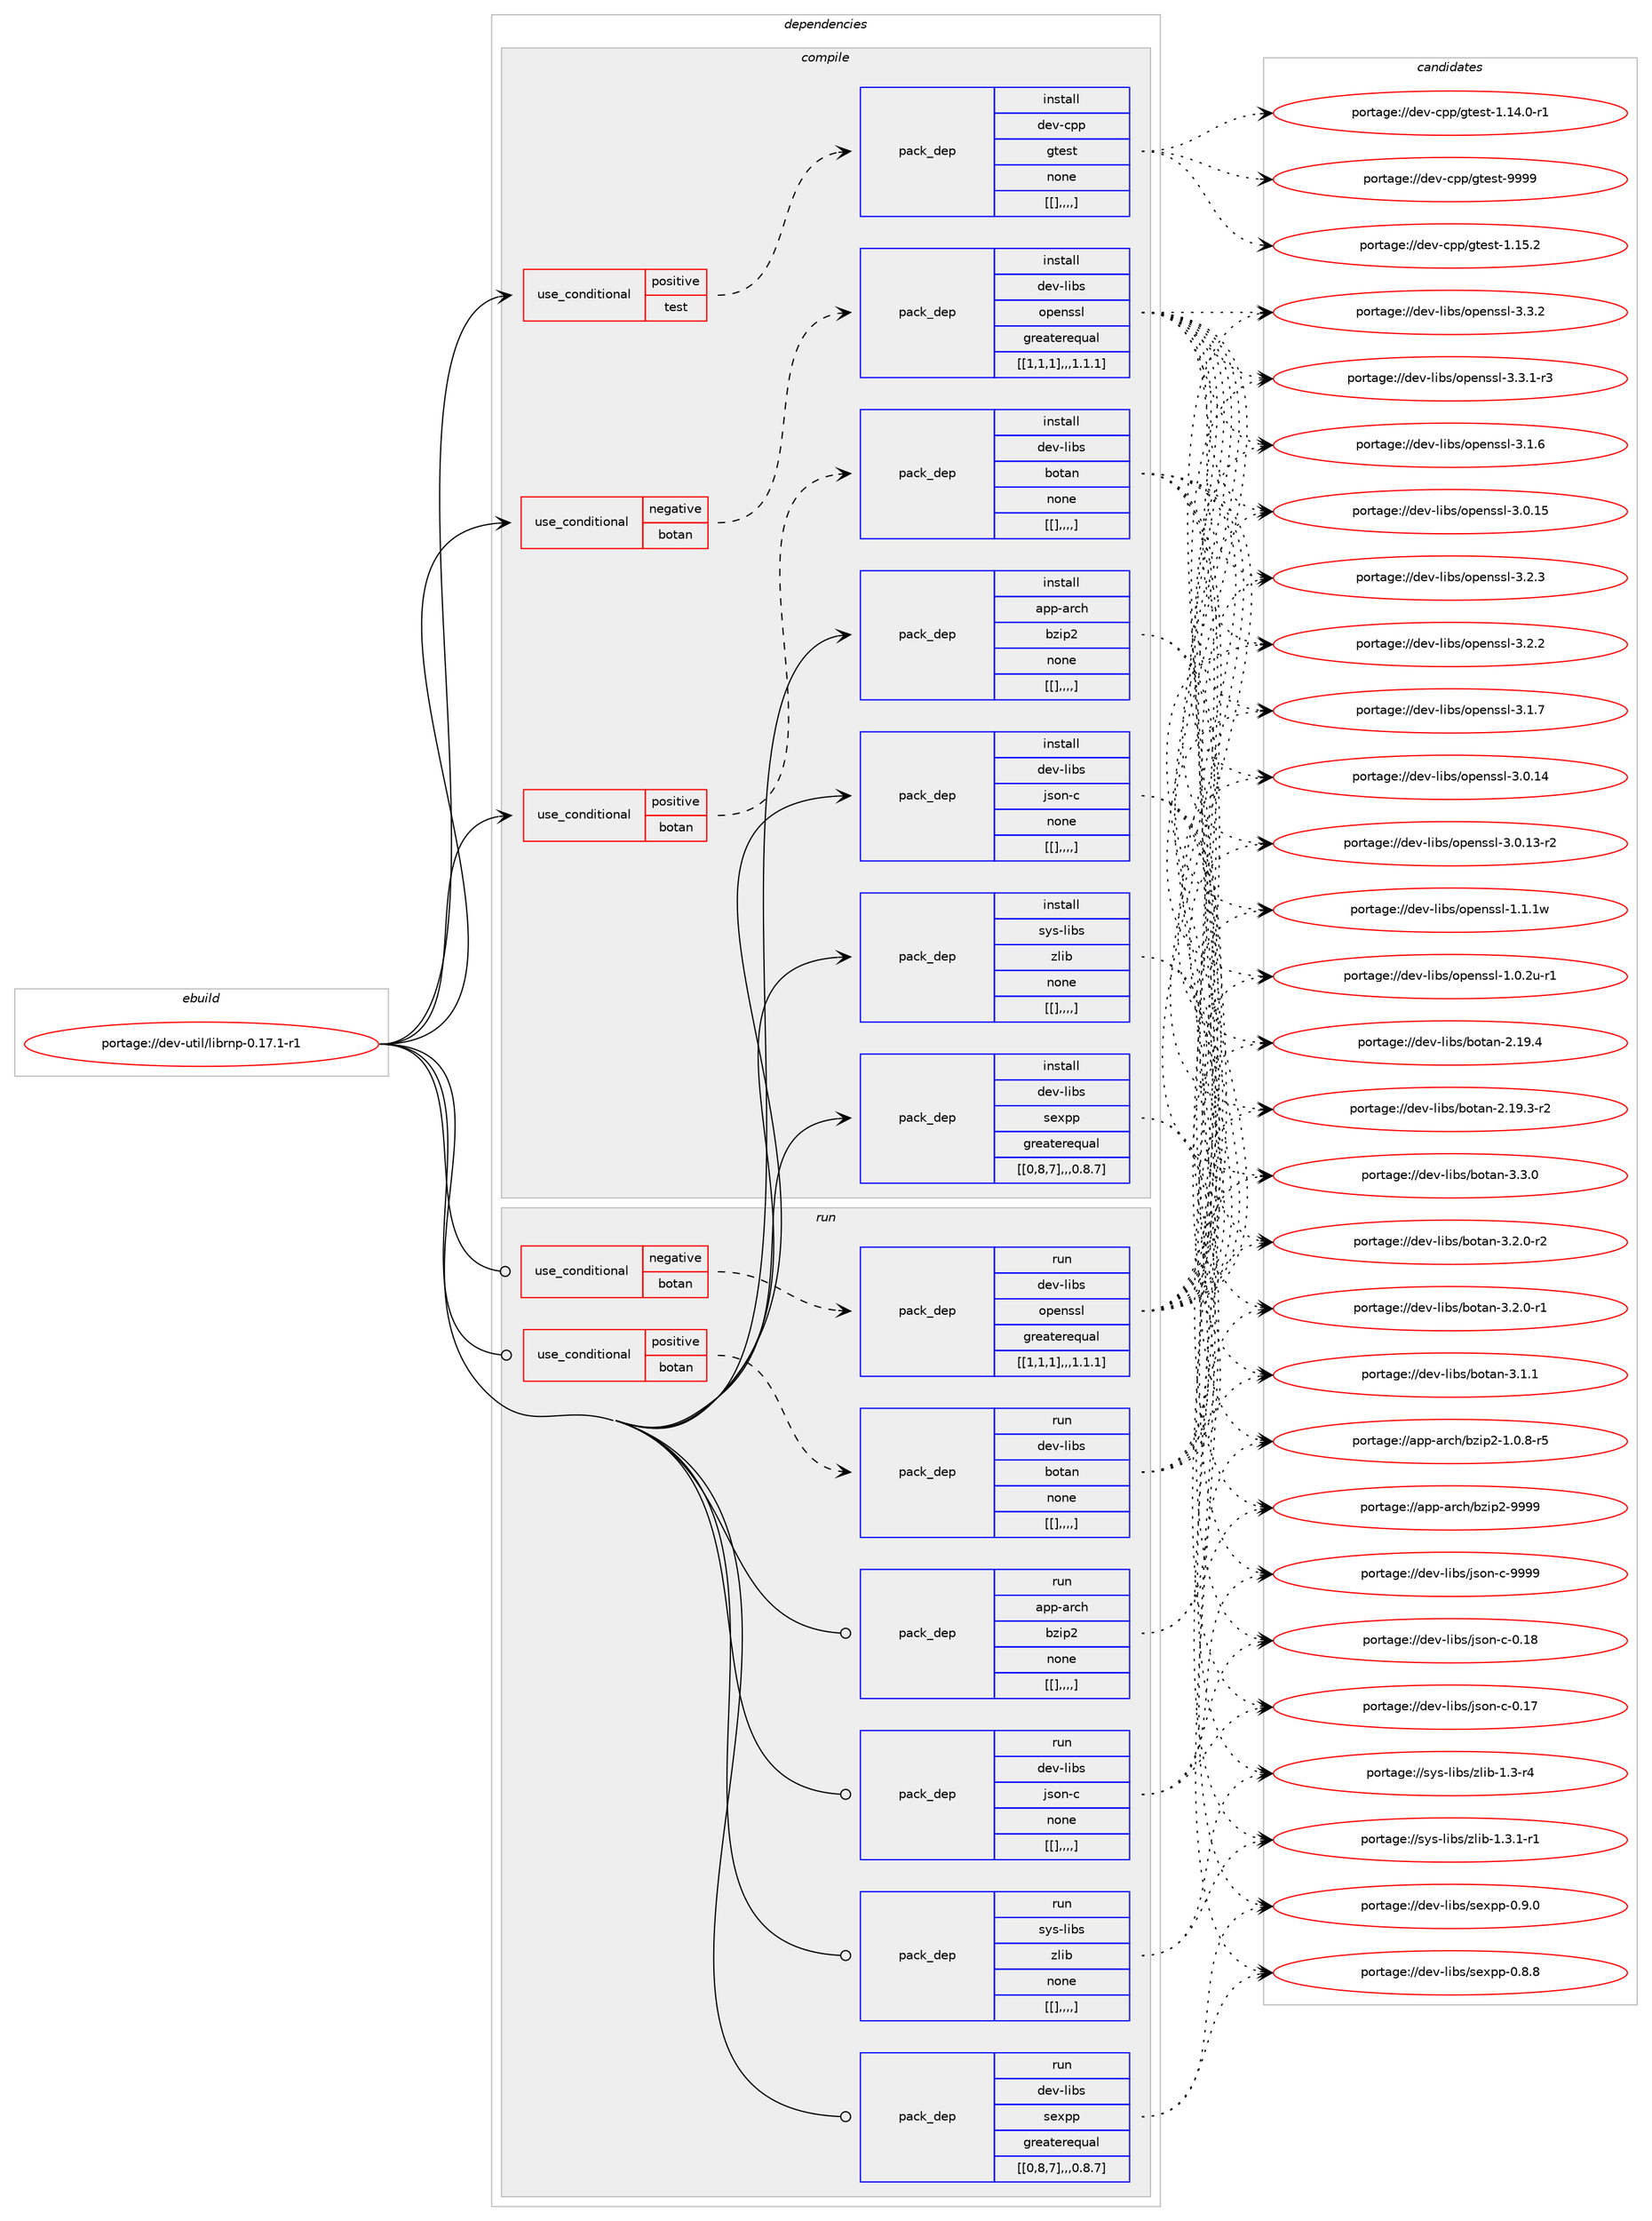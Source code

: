 digraph prolog {

# *************
# Graph options
# *************

newrank=true;
concentrate=true;
compound=true;
graph [rankdir=LR,fontname=Helvetica,fontsize=10,ranksep=1.5];#, ranksep=2.5, nodesep=0.2];
edge  [arrowhead=vee];
node  [fontname=Helvetica,fontsize=10];

# **********
# The ebuild
# **********

subgraph cluster_leftcol {
color=gray;
label=<<i>ebuild</i>>;
id [label="portage://dev-util/librnp-0.17.1-r1", color=red, width=4, href="../dev-util/librnp-0.17.1-r1.svg"];
}

# ****************
# The dependencies
# ****************

subgraph cluster_midcol {
color=gray;
label=<<i>dependencies</i>>;
subgraph cluster_compile {
fillcolor="#eeeeee";
style=filled;
label=<<i>compile</i>>;
subgraph cond65611 {
dependency228343 [label=<<TABLE BORDER="0" CELLBORDER="1" CELLSPACING="0" CELLPADDING="4"><TR><TD ROWSPAN="3" CELLPADDING="10">use_conditional</TD></TR><TR><TD>negative</TD></TR><TR><TD>botan</TD></TR></TABLE>>, shape=none, color=red];
subgraph pack161219 {
dependency228418 [label=<<TABLE BORDER="0" CELLBORDER="1" CELLSPACING="0" CELLPADDING="4" WIDTH="220"><TR><TD ROWSPAN="6" CELLPADDING="30">pack_dep</TD></TR><TR><TD WIDTH="110">install</TD></TR><TR><TD>dev-libs</TD></TR><TR><TD>openssl</TD></TR><TR><TD>greaterequal</TD></TR><TR><TD>[[1,1,1],,,1.1.1]</TD></TR></TABLE>>, shape=none, color=blue];
}
dependency228343:e -> dependency228418:w [weight=20,style="dashed",arrowhead="vee"];
}
id:e -> dependency228343:w [weight=20,style="solid",arrowhead="vee"];
subgraph cond65631 {
dependency228472 [label=<<TABLE BORDER="0" CELLBORDER="1" CELLSPACING="0" CELLPADDING="4"><TR><TD ROWSPAN="3" CELLPADDING="10">use_conditional</TD></TR><TR><TD>positive</TD></TR><TR><TD>botan</TD></TR></TABLE>>, shape=none, color=red];
subgraph pack161361 {
dependency228557 [label=<<TABLE BORDER="0" CELLBORDER="1" CELLSPACING="0" CELLPADDING="4" WIDTH="220"><TR><TD ROWSPAN="6" CELLPADDING="30">pack_dep</TD></TR><TR><TD WIDTH="110">install</TD></TR><TR><TD>dev-libs</TD></TR><TR><TD>botan</TD></TR><TR><TD>none</TD></TR><TR><TD>[[],,,,]</TD></TR></TABLE>>, shape=none, color=blue];
}
dependency228472:e -> dependency228557:w [weight=20,style="dashed",arrowhead="vee"];
}
id:e -> dependency228472:w [weight=20,style="solid",arrowhead="vee"];
subgraph cond65669 {
dependency228602 [label=<<TABLE BORDER="0" CELLBORDER="1" CELLSPACING="0" CELLPADDING="4"><TR><TD ROWSPAN="3" CELLPADDING="10">use_conditional</TD></TR><TR><TD>positive</TD></TR><TR><TD>test</TD></TR></TABLE>>, shape=none, color=red];
subgraph pack161415 {
dependency228630 [label=<<TABLE BORDER="0" CELLBORDER="1" CELLSPACING="0" CELLPADDING="4" WIDTH="220"><TR><TD ROWSPAN="6" CELLPADDING="30">pack_dep</TD></TR><TR><TD WIDTH="110">install</TD></TR><TR><TD>dev-cpp</TD></TR><TR><TD>gtest</TD></TR><TR><TD>none</TD></TR><TR><TD>[[],,,,]</TD></TR></TABLE>>, shape=none, color=blue];
}
dependency228602:e -> dependency228630:w [weight=20,style="dashed",arrowhead="vee"];
}
id:e -> dependency228602:w [weight=20,style="solid",arrowhead="vee"];
subgraph pack161451 {
dependency228674 [label=<<TABLE BORDER="0" CELLBORDER="1" CELLSPACING="0" CELLPADDING="4" WIDTH="220"><TR><TD ROWSPAN="6" CELLPADDING="30">pack_dep</TD></TR><TR><TD WIDTH="110">install</TD></TR><TR><TD>app-arch</TD></TR><TR><TD>bzip2</TD></TR><TR><TD>none</TD></TR><TR><TD>[[],,,,]</TD></TR></TABLE>>, shape=none, color=blue];
}
id:e -> dependency228674:w [weight=20,style="solid",arrowhead="vee"];
subgraph pack161470 {
dependency228696 [label=<<TABLE BORDER="0" CELLBORDER="1" CELLSPACING="0" CELLPADDING="4" WIDTH="220"><TR><TD ROWSPAN="6" CELLPADDING="30">pack_dep</TD></TR><TR><TD WIDTH="110">install</TD></TR><TR><TD>dev-libs</TD></TR><TR><TD>json-c</TD></TR><TR><TD>none</TD></TR><TR><TD>[[],,,,]</TD></TR></TABLE>>, shape=none, color=blue];
}
id:e -> dependency228696:w [weight=20,style="solid",arrowhead="vee"];
subgraph pack161511 {
dependency228773 [label=<<TABLE BORDER="0" CELLBORDER="1" CELLSPACING="0" CELLPADDING="4" WIDTH="220"><TR><TD ROWSPAN="6" CELLPADDING="30">pack_dep</TD></TR><TR><TD WIDTH="110">install</TD></TR><TR><TD>dev-libs</TD></TR><TR><TD>sexpp</TD></TR><TR><TD>greaterequal</TD></TR><TR><TD>[[0,8,7],,,0.8.7]</TD></TR></TABLE>>, shape=none, color=blue];
}
id:e -> dependency228773:w [weight=20,style="solid",arrowhead="vee"];
subgraph pack161578 {
dependency228880 [label=<<TABLE BORDER="0" CELLBORDER="1" CELLSPACING="0" CELLPADDING="4" WIDTH="220"><TR><TD ROWSPAN="6" CELLPADDING="30">pack_dep</TD></TR><TR><TD WIDTH="110">install</TD></TR><TR><TD>sys-libs</TD></TR><TR><TD>zlib</TD></TR><TR><TD>none</TD></TR><TR><TD>[[],,,,]</TD></TR></TABLE>>, shape=none, color=blue];
}
id:e -> dependency228880:w [weight=20,style="solid",arrowhead="vee"];
}
subgraph cluster_compileandrun {
fillcolor="#eeeeee";
style=filled;
label=<<i>compile and run</i>>;
}
subgraph cluster_run {
fillcolor="#eeeeee";
style=filled;
label=<<i>run</i>>;
subgraph cond65727 {
dependency228982 [label=<<TABLE BORDER="0" CELLBORDER="1" CELLSPACING="0" CELLPADDING="4"><TR><TD ROWSPAN="3" CELLPADDING="10">use_conditional</TD></TR><TR><TD>negative</TD></TR><TR><TD>botan</TD></TR></TABLE>>, shape=none, color=red];
subgraph pack161724 {
dependency229026 [label=<<TABLE BORDER="0" CELLBORDER="1" CELLSPACING="0" CELLPADDING="4" WIDTH="220"><TR><TD ROWSPAN="6" CELLPADDING="30">pack_dep</TD></TR><TR><TD WIDTH="110">run</TD></TR><TR><TD>dev-libs</TD></TR><TR><TD>openssl</TD></TR><TR><TD>greaterequal</TD></TR><TR><TD>[[1,1,1],,,1.1.1]</TD></TR></TABLE>>, shape=none, color=blue];
}
dependency228982:e -> dependency229026:w [weight=20,style="dashed",arrowhead="vee"];
}
id:e -> dependency228982:w [weight=20,style="solid",arrowhead="odot"];
subgraph cond65768 {
dependency229040 [label=<<TABLE BORDER="0" CELLBORDER="1" CELLSPACING="0" CELLPADDING="4"><TR><TD ROWSPAN="3" CELLPADDING="10">use_conditional</TD></TR><TR><TD>positive</TD></TR><TR><TD>botan</TD></TR></TABLE>>, shape=none, color=red];
subgraph pack161759 {
dependency229073 [label=<<TABLE BORDER="0" CELLBORDER="1" CELLSPACING="0" CELLPADDING="4" WIDTH="220"><TR><TD ROWSPAN="6" CELLPADDING="30">pack_dep</TD></TR><TR><TD WIDTH="110">run</TD></TR><TR><TD>dev-libs</TD></TR><TR><TD>botan</TD></TR><TR><TD>none</TD></TR><TR><TD>[[],,,,]</TD></TR></TABLE>>, shape=none, color=blue];
}
dependency229040:e -> dependency229073:w [weight=20,style="dashed",arrowhead="vee"];
}
id:e -> dependency229040:w [weight=20,style="solid",arrowhead="odot"];
subgraph pack161796 {
dependency229114 [label=<<TABLE BORDER="0" CELLBORDER="1" CELLSPACING="0" CELLPADDING="4" WIDTH="220"><TR><TD ROWSPAN="6" CELLPADDING="30">pack_dep</TD></TR><TR><TD WIDTH="110">run</TD></TR><TR><TD>app-arch</TD></TR><TR><TD>bzip2</TD></TR><TR><TD>none</TD></TR><TR><TD>[[],,,,]</TD></TR></TABLE>>, shape=none, color=blue];
}
id:e -> dependency229114:w [weight=20,style="solid",arrowhead="odot"];
subgraph pack161800 {
dependency229169 [label=<<TABLE BORDER="0" CELLBORDER="1" CELLSPACING="0" CELLPADDING="4" WIDTH="220"><TR><TD ROWSPAN="6" CELLPADDING="30">pack_dep</TD></TR><TR><TD WIDTH="110">run</TD></TR><TR><TD>dev-libs</TD></TR><TR><TD>json-c</TD></TR><TR><TD>none</TD></TR><TR><TD>[[],,,,]</TD></TR></TABLE>>, shape=none, color=blue];
}
id:e -> dependency229169:w [weight=20,style="solid",arrowhead="odot"];
subgraph pack161851 {
dependency229206 [label=<<TABLE BORDER="0" CELLBORDER="1" CELLSPACING="0" CELLPADDING="4" WIDTH="220"><TR><TD ROWSPAN="6" CELLPADDING="30">pack_dep</TD></TR><TR><TD WIDTH="110">run</TD></TR><TR><TD>dev-libs</TD></TR><TR><TD>sexpp</TD></TR><TR><TD>greaterequal</TD></TR><TR><TD>[[0,8,7],,,0.8.7]</TD></TR></TABLE>>, shape=none, color=blue];
}
id:e -> dependency229206:w [weight=20,style="solid",arrowhead="odot"];
subgraph pack161867 {
dependency229211 [label=<<TABLE BORDER="0" CELLBORDER="1" CELLSPACING="0" CELLPADDING="4" WIDTH="220"><TR><TD ROWSPAN="6" CELLPADDING="30">pack_dep</TD></TR><TR><TD WIDTH="110">run</TD></TR><TR><TD>sys-libs</TD></TR><TR><TD>zlib</TD></TR><TR><TD>none</TD></TR><TR><TD>[[],,,,]</TD></TR></TABLE>>, shape=none, color=blue];
}
id:e -> dependency229211:w [weight=20,style="solid",arrowhead="odot"];
}
}

# **************
# The candidates
# **************

subgraph cluster_choices {
rank=same;
color=gray;
label=<<i>candidates</i>>;

subgraph choice161218 {
color=black;
nodesep=1;
choice100101118451081059811547111112101110115115108455146514650 [label="portage://dev-libs/openssl-3.3.2", color=red, width=4,href="../dev-libs/openssl-3.3.2.svg"];
choice1001011184510810598115471111121011101151151084551465146494511451 [label="portage://dev-libs/openssl-3.3.1-r3", color=red, width=4,href="../dev-libs/openssl-3.3.1-r3.svg"];
choice100101118451081059811547111112101110115115108455146504651 [label="portage://dev-libs/openssl-3.2.3", color=red, width=4,href="../dev-libs/openssl-3.2.3.svg"];
choice100101118451081059811547111112101110115115108455146504650 [label="portage://dev-libs/openssl-3.2.2", color=red, width=4,href="../dev-libs/openssl-3.2.2.svg"];
choice100101118451081059811547111112101110115115108455146494655 [label="portage://dev-libs/openssl-3.1.7", color=red, width=4,href="../dev-libs/openssl-3.1.7.svg"];
choice100101118451081059811547111112101110115115108455146494654 [label="portage://dev-libs/openssl-3.1.6", color=red, width=4,href="../dev-libs/openssl-3.1.6.svg"];
choice10010111845108105981154711111210111011511510845514648464953 [label="portage://dev-libs/openssl-3.0.15", color=red, width=4,href="../dev-libs/openssl-3.0.15.svg"];
choice10010111845108105981154711111210111011511510845514648464952 [label="portage://dev-libs/openssl-3.0.14", color=red, width=4,href="../dev-libs/openssl-3.0.14.svg"];
choice100101118451081059811547111112101110115115108455146484649514511450 [label="portage://dev-libs/openssl-3.0.13-r2", color=red, width=4,href="../dev-libs/openssl-3.0.13-r2.svg"];
choice100101118451081059811547111112101110115115108454946494649119 [label="portage://dev-libs/openssl-1.1.1w", color=red, width=4,href="../dev-libs/openssl-1.1.1w.svg"];
choice1001011184510810598115471111121011101151151084549464846501174511449 [label="portage://dev-libs/openssl-1.0.2u-r1", color=red, width=4,href="../dev-libs/openssl-1.0.2u-r1.svg"];
dependency228418:e -> choice100101118451081059811547111112101110115115108455146514650:w [style=dotted,weight="100"];
dependency228418:e -> choice1001011184510810598115471111121011101151151084551465146494511451:w [style=dotted,weight="100"];
dependency228418:e -> choice100101118451081059811547111112101110115115108455146504651:w [style=dotted,weight="100"];
dependency228418:e -> choice100101118451081059811547111112101110115115108455146504650:w [style=dotted,weight="100"];
dependency228418:e -> choice100101118451081059811547111112101110115115108455146494655:w [style=dotted,weight="100"];
dependency228418:e -> choice100101118451081059811547111112101110115115108455146494654:w [style=dotted,weight="100"];
dependency228418:e -> choice10010111845108105981154711111210111011511510845514648464953:w [style=dotted,weight="100"];
dependency228418:e -> choice10010111845108105981154711111210111011511510845514648464952:w [style=dotted,weight="100"];
dependency228418:e -> choice100101118451081059811547111112101110115115108455146484649514511450:w [style=dotted,weight="100"];
dependency228418:e -> choice100101118451081059811547111112101110115115108454946494649119:w [style=dotted,weight="100"];
dependency228418:e -> choice1001011184510810598115471111121011101151151084549464846501174511449:w [style=dotted,weight="100"];
}
subgraph choice161250 {
color=black;
nodesep=1;
choice1001011184510810598115479811111697110455146514648 [label="portage://dev-libs/botan-3.3.0", color=red, width=4,href="../dev-libs/botan-3.3.0.svg"];
choice10010111845108105981154798111116971104551465046484511450 [label="portage://dev-libs/botan-3.2.0-r2", color=red, width=4,href="../dev-libs/botan-3.2.0-r2.svg"];
choice10010111845108105981154798111116971104551465046484511449 [label="portage://dev-libs/botan-3.2.0-r1", color=red, width=4,href="../dev-libs/botan-3.2.0-r1.svg"];
choice1001011184510810598115479811111697110455146494649 [label="portage://dev-libs/botan-3.1.1", color=red, width=4,href="../dev-libs/botan-3.1.1.svg"];
choice100101118451081059811547981111169711045504649574652 [label="portage://dev-libs/botan-2.19.4", color=red, width=4,href="../dev-libs/botan-2.19.4.svg"];
choice1001011184510810598115479811111697110455046495746514511450 [label="portage://dev-libs/botan-2.19.3-r2", color=red, width=4,href="../dev-libs/botan-2.19.3-r2.svg"];
dependency228557:e -> choice1001011184510810598115479811111697110455146514648:w [style=dotted,weight="100"];
dependency228557:e -> choice10010111845108105981154798111116971104551465046484511450:w [style=dotted,weight="100"];
dependency228557:e -> choice10010111845108105981154798111116971104551465046484511449:w [style=dotted,weight="100"];
dependency228557:e -> choice1001011184510810598115479811111697110455146494649:w [style=dotted,weight="100"];
dependency228557:e -> choice100101118451081059811547981111169711045504649574652:w [style=dotted,weight="100"];
dependency228557:e -> choice1001011184510810598115479811111697110455046495746514511450:w [style=dotted,weight="100"];
}
subgraph choice161265 {
color=black;
nodesep=1;
choice1001011184599112112471031161011151164557575757 [label="portage://dev-cpp/gtest-9999", color=red, width=4,href="../dev-cpp/gtest-9999.svg"];
choice10010111845991121124710311610111511645494649534650 [label="portage://dev-cpp/gtest-1.15.2", color=red, width=4,href="../dev-cpp/gtest-1.15.2.svg"];
choice100101118459911211247103116101115116454946495246484511449 [label="portage://dev-cpp/gtest-1.14.0-r1", color=red, width=4,href="../dev-cpp/gtest-1.14.0-r1.svg"];
dependency228630:e -> choice1001011184599112112471031161011151164557575757:w [style=dotted,weight="100"];
dependency228630:e -> choice10010111845991121124710311610111511645494649534650:w [style=dotted,weight="100"];
dependency228630:e -> choice100101118459911211247103116101115116454946495246484511449:w [style=dotted,weight="100"];
}
subgraph choice161272 {
color=black;
nodesep=1;
choice971121124597114991044798122105112504557575757 [label="portage://app-arch/bzip2-9999", color=red, width=4,href="../app-arch/bzip2-9999.svg"];
choice971121124597114991044798122105112504549464846564511453 [label="portage://app-arch/bzip2-1.0.8-r5", color=red, width=4,href="../app-arch/bzip2-1.0.8-r5.svg"];
dependency228674:e -> choice971121124597114991044798122105112504557575757:w [style=dotted,weight="100"];
dependency228674:e -> choice971121124597114991044798122105112504549464846564511453:w [style=dotted,weight="100"];
}
subgraph choice161305 {
color=black;
nodesep=1;
choice10010111845108105981154710611511111045994557575757 [label="portage://dev-libs/json-c-9999", color=red, width=4,href="../dev-libs/json-c-9999.svg"];
choice10010111845108105981154710611511111045994548464956 [label="portage://dev-libs/json-c-0.18", color=red, width=4,href="../dev-libs/json-c-0.18.svg"];
choice10010111845108105981154710611511111045994548464955 [label="portage://dev-libs/json-c-0.17", color=red, width=4,href="../dev-libs/json-c-0.17.svg"];
dependency228696:e -> choice10010111845108105981154710611511111045994557575757:w [style=dotted,weight="100"];
dependency228696:e -> choice10010111845108105981154710611511111045994548464956:w [style=dotted,weight="100"];
dependency228696:e -> choice10010111845108105981154710611511111045994548464955:w [style=dotted,weight="100"];
}
subgraph choice161344 {
color=black;
nodesep=1;
choice100101118451081059811547115101120112112454846574648 [label="portage://dev-libs/sexpp-0.9.0", color=red, width=4,href="../dev-libs/sexpp-0.9.0.svg"];
choice100101118451081059811547115101120112112454846564656 [label="portage://dev-libs/sexpp-0.8.8", color=red, width=4,href="../dev-libs/sexpp-0.8.8.svg"];
dependency228773:e -> choice100101118451081059811547115101120112112454846574648:w [style=dotted,weight="100"];
dependency228773:e -> choice100101118451081059811547115101120112112454846564656:w [style=dotted,weight="100"];
}
subgraph choice161347 {
color=black;
nodesep=1;
choice115121115451081059811547122108105984549465146494511449 [label="portage://sys-libs/zlib-1.3.1-r1", color=red, width=4,href="../sys-libs/zlib-1.3.1-r1.svg"];
choice11512111545108105981154712210810598454946514511452 [label="portage://sys-libs/zlib-1.3-r4", color=red, width=4,href="../sys-libs/zlib-1.3-r4.svg"];
dependency228880:e -> choice115121115451081059811547122108105984549465146494511449:w [style=dotted,weight="100"];
dependency228880:e -> choice11512111545108105981154712210810598454946514511452:w [style=dotted,weight="100"];
}
subgraph choice161364 {
color=black;
nodesep=1;
choice100101118451081059811547111112101110115115108455146514650 [label="portage://dev-libs/openssl-3.3.2", color=red, width=4,href="../dev-libs/openssl-3.3.2.svg"];
choice1001011184510810598115471111121011101151151084551465146494511451 [label="portage://dev-libs/openssl-3.3.1-r3", color=red, width=4,href="../dev-libs/openssl-3.3.1-r3.svg"];
choice100101118451081059811547111112101110115115108455146504651 [label="portage://dev-libs/openssl-3.2.3", color=red, width=4,href="../dev-libs/openssl-3.2.3.svg"];
choice100101118451081059811547111112101110115115108455146504650 [label="portage://dev-libs/openssl-3.2.2", color=red, width=4,href="../dev-libs/openssl-3.2.2.svg"];
choice100101118451081059811547111112101110115115108455146494655 [label="portage://dev-libs/openssl-3.1.7", color=red, width=4,href="../dev-libs/openssl-3.1.7.svg"];
choice100101118451081059811547111112101110115115108455146494654 [label="portage://dev-libs/openssl-3.1.6", color=red, width=4,href="../dev-libs/openssl-3.1.6.svg"];
choice10010111845108105981154711111210111011511510845514648464953 [label="portage://dev-libs/openssl-3.0.15", color=red, width=4,href="../dev-libs/openssl-3.0.15.svg"];
choice10010111845108105981154711111210111011511510845514648464952 [label="portage://dev-libs/openssl-3.0.14", color=red, width=4,href="../dev-libs/openssl-3.0.14.svg"];
choice100101118451081059811547111112101110115115108455146484649514511450 [label="portage://dev-libs/openssl-3.0.13-r2", color=red, width=4,href="../dev-libs/openssl-3.0.13-r2.svg"];
choice100101118451081059811547111112101110115115108454946494649119 [label="portage://dev-libs/openssl-1.1.1w", color=red, width=4,href="../dev-libs/openssl-1.1.1w.svg"];
choice1001011184510810598115471111121011101151151084549464846501174511449 [label="portage://dev-libs/openssl-1.0.2u-r1", color=red, width=4,href="../dev-libs/openssl-1.0.2u-r1.svg"];
dependency229026:e -> choice100101118451081059811547111112101110115115108455146514650:w [style=dotted,weight="100"];
dependency229026:e -> choice1001011184510810598115471111121011101151151084551465146494511451:w [style=dotted,weight="100"];
dependency229026:e -> choice100101118451081059811547111112101110115115108455146504651:w [style=dotted,weight="100"];
dependency229026:e -> choice100101118451081059811547111112101110115115108455146504650:w [style=dotted,weight="100"];
dependency229026:e -> choice100101118451081059811547111112101110115115108455146494655:w [style=dotted,weight="100"];
dependency229026:e -> choice100101118451081059811547111112101110115115108455146494654:w [style=dotted,weight="100"];
dependency229026:e -> choice10010111845108105981154711111210111011511510845514648464953:w [style=dotted,weight="100"];
dependency229026:e -> choice10010111845108105981154711111210111011511510845514648464952:w [style=dotted,weight="100"];
dependency229026:e -> choice100101118451081059811547111112101110115115108455146484649514511450:w [style=dotted,weight="100"];
dependency229026:e -> choice100101118451081059811547111112101110115115108454946494649119:w [style=dotted,weight="100"];
dependency229026:e -> choice1001011184510810598115471111121011101151151084549464846501174511449:w [style=dotted,weight="100"];
}
subgraph choice161375 {
color=black;
nodesep=1;
choice1001011184510810598115479811111697110455146514648 [label="portage://dev-libs/botan-3.3.0", color=red, width=4,href="../dev-libs/botan-3.3.0.svg"];
choice10010111845108105981154798111116971104551465046484511450 [label="portage://dev-libs/botan-3.2.0-r2", color=red, width=4,href="../dev-libs/botan-3.2.0-r2.svg"];
choice10010111845108105981154798111116971104551465046484511449 [label="portage://dev-libs/botan-3.2.0-r1", color=red, width=4,href="../dev-libs/botan-3.2.0-r1.svg"];
choice1001011184510810598115479811111697110455146494649 [label="portage://dev-libs/botan-3.1.1", color=red, width=4,href="../dev-libs/botan-3.1.1.svg"];
choice100101118451081059811547981111169711045504649574652 [label="portage://dev-libs/botan-2.19.4", color=red, width=4,href="../dev-libs/botan-2.19.4.svg"];
choice1001011184510810598115479811111697110455046495746514511450 [label="portage://dev-libs/botan-2.19.3-r2", color=red, width=4,href="../dev-libs/botan-2.19.3-r2.svg"];
dependency229073:e -> choice1001011184510810598115479811111697110455146514648:w [style=dotted,weight="100"];
dependency229073:e -> choice10010111845108105981154798111116971104551465046484511450:w [style=dotted,weight="100"];
dependency229073:e -> choice10010111845108105981154798111116971104551465046484511449:w [style=dotted,weight="100"];
dependency229073:e -> choice1001011184510810598115479811111697110455146494649:w [style=dotted,weight="100"];
dependency229073:e -> choice100101118451081059811547981111169711045504649574652:w [style=dotted,weight="100"];
dependency229073:e -> choice1001011184510810598115479811111697110455046495746514511450:w [style=dotted,weight="100"];
}
subgraph choice161427 {
color=black;
nodesep=1;
choice971121124597114991044798122105112504557575757 [label="portage://app-arch/bzip2-9999", color=red, width=4,href="../app-arch/bzip2-9999.svg"];
choice971121124597114991044798122105112504549464846564511453 [label="portage://app-arch/bzip2-1.0.8-r5", color=red, width=4,href="../app-arch/bzip2-1.0.8-r5.svg"];
dependency229114:e -> choice971121124597114991044798122105112504557575757:w [style=dotted,weight="100"];
dependency229114:e -> choice971121124597114991044798122105112504549464846564511453:w [style=dotted,weight="100"];
}
subgraph choice161440 {
color=black;
nodesep=1;
choice10010111845108105981154710611511111045994557575757 [label="portage://dev-libs/json-c-9999", color=red, width=4,href="../dev-libs/json-c-9999.svg"];
choice10010111845108105981154710611511111045994548464956 [label="portage://dev-libs/json-c-0.18", color=red, width=4,href="../dev-libs/json-c-0.18.svg"];
choice10010111845108105981154710611511111045994548464955 [label="portage://dev-libs/json-c-0.17", color=red, width=4,href="../dev-libs/json-c-0.17.svg"];
dependency229169:e -> choice10010111845108105981154710611511111045994557575757:w [style=dotted,weight="100"];
dependency229169:e -> choice10010111845108105981154710611511111045994548464956:w [style=dotted,weight="100"];
dependency229169:e -> choice10010111845108105981154710611511111045994548464955:w [style=dotted,weight="100"];
}
subgraph choice161491 {
color=black;
nodesep=1;
choice100101118451081059811547115101120112112454846574648 [label="portage://dev-libs/sexpp-0.9.0", color=red, width=4,href="../dev-libs/sexpp-0.9.0.svg"];
choice100101118451081059811547115101120112112454846564656 [label="portage://dev-libs/sexpp-0.8.8", color=red, width=4,href="../dev-libs/sexpp-0.8.8.svg"];
dependency229206:e -> choice100101118451081059811547115101120112112454846574648:w [style=dotted,weight="100"];
dependency229206:e -> choice100101118451081059811547115101120112112454846564656:w [style=dotted,weight="100"];
}
subgraph choice161492 {
color=black;
nodesep=1;
choice115121115451081059811547122108105984549465146494511449 [label="portage://sys-libs/zlib-1.3.1-r1", color=red, width=4,href="../sys-libs/zlib-1.3.1-r1.svg"];
choice11512111545108105981154712210810598454946514511452 [label="portage://sys-libs/zlib-1.3-r4", color=red, width=4,href="../sys-libs/zlib-1.3-r4.svg"];
dependency229211:e -> choice115121115451081059811547122108105984549465146494511449:w [style=dotted,weight="100"];
dependency229211:e -> choice11512111545108105981154712210810598454946514511452:w [style=dotted,weight="100"];
}
}

}
